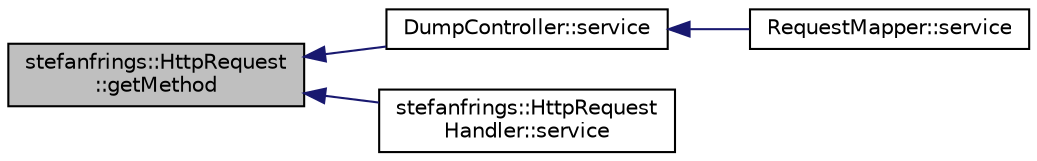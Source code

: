digraph "stefanfrings::HttpRequest::getMethod"
{
  edge [fontname="Helvetica",fontsize="10",labelfontname="Helvetica",labelfontsize="10"];
  node [fontname="Helvetica",fontsize="10",shape=record];
  rankdir="LR";
  Node33 [label="stefanfrings::HttpRequest\l::getMethod",height=0.2,width=0.4,color="black", fillcolor="grey75", style="filled", fontcolor="black"];
  Node33 -> Node34 [dir="back",color="midnightblue",fontsize="10",style="solid",fontname="Helvetica"];
  Node34 [label="DumpController::service",height=0.2,width=0.4,color="black", fillcolor="white", style="filled",URL="$class_dump_controller.html#ab2d5b920d9b2ec9310d2e57ed1e8e32f"];
  Node34 -> Node35 [dir="back",color="midnightblue",fontsize="10",style="solid",fontname="Helvetica"];
  Node35 [label="RequestMapper::service",height=0.2,width=0.4,color="black", fillcolor="white", style="filled",URL="$class_request_mapper.html#a5faa3e99e8599b260d2c9ec1479b6419"];
  Node33 -> Node36 [dir="back",color="midnightblue",fontsize="10",style="solid",fontname="Helvetica"];
  Node36 [label="stefanfrings::HttpRequest\lHandler::service",height=0.2,width=0.4,color="black", fillcolor="white", style="filled",URL="$classstefanfrings_1_1_http_request_handler.html#a0a7210907152c46b8b5a47feb64cf6bd"];
}
